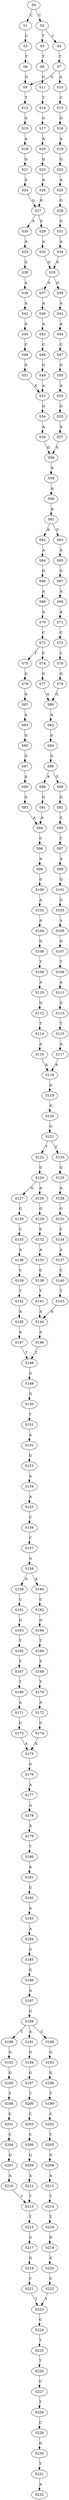 strict digraph  {
	S0 -> S1 [ label = C ];
	S0 -> S2 [ label = C ];
	S1 -> S3 [ label = C ];
	S2 -> S4 [ label = C ];
	S2 -> S5 [ label = T ];
	S3 -> S6 [ label = T ];
	S4 -> S7 [ label = T ];
	S5 -> S8 [ label = T ];
	S6 -> S9 [ label = G ];
	S7 -> S9 [ label = G ];
	S7 -> S10 [ label = A ];
	S8 -> S11 [ label = G ];
	S9 -> S12 [ label = T ];
	S10 -> S13 [ label = C ];
	S11 -> S14 [ label = T ];
	S12 -> S15 [ label = G ];
	S13 -> S16 [ label = G ];
	S14 -> S17 [ label = G ];
	S15 -> S18 [ label = A ];
	S16 -> S19 [ label = A ];
	S17 -> S20 [ label = A ];
	S18 -> S21 [ label = G ];
	S19 -> S22 [ label = G ];
	S20 -> S23 [ label = G ];
	S21 -> S24 [ label = A ];
	S22 -> S25 [ label = A ];
	S23 -> S26 [ label = A ];
	S24 -> S27 [ label = G ];
	S25 -> S28 [ label = G ];
	S26 -> S27 [ label = G ];
	S27 -> S29 [ label = G ];
	S27 -> S30 [ label = A ];
	S28 -> S31 [ label = G ];
	S29 -> S32 [ label = A ];
	S30 -> S33 [ label = A ];
	S31 -> S34 [ label = A ];
	S32 -> S35 [ label = G ];
	S33 -> S36 [ label = G ];
	S34 -> S35 [ label = G ];
	S35 -> S37 [ label = A ];
	S35 -> S38 [ label = G ];
	S36 -> S39 [ label = A ];
	S37 -> S40 [ label = A ];
	S38 -> S41 [ label = A ];
	S39 -> S42 [ label = A ];
	S40 -> S43 [ label = A ];
	S41 -> S44 [ label = A ];
	S42 -> S45 [ label = A ];
	S43 -> S46 [ label = C ];
	S44 -> S47 [ label = C ];
	S45 -> S48 [ label = C ];
	S46 -> S49 [ label = G ];
	S47 -> S50 [ label = G ];
	S48 -> S51 [ label = G ];
	S49 -> S52 [ label = A ];
	S50 -> S53 [ label = A ];
	S51 -> S52 [ label = A ];
	S52 -> S54 [ label = G ];
	S53 -> S55 [ label = G ];
	S54 -> S56 [ label = A ];
	S55 -> S57 [ label = A ];
	S56 -> S58 [ label = G ];
	S57 -> S58 [ label = G ];
	S58 -> S59 [ label = A ];
	S59 -> S60 [ label = A ];
	S60 -> S61 [ label = A ];
	S61 -> S62 [ label = A ];
	S61 -> S63 [ label = G ];
	S62 -> S64 [ label = A ];
	S63 -> S65 [ label = A ];
	S64 -> S66 [ label = G ];
	S65 -> S67 [ label = G ];
	S66 -> S68 [ label = A ];
	S67 -> S69 [ label = A ];
	S68 -> S70 [ label = A ];
	S69 -> S71 [ label = A ];
	S70 -> S72 [ label = C ];
	S71 -> S73 [ label = C ];
	S72 -> S74 [ label = C ];
	S72 -> S75 [ label = T ];
	S73 -> S76 [ label = C ];
	S74 -> S77 [ label = G ];
	S75 -> S78 [ label = G ];
	S76 -> S79 [ label = G ];
	S77 -> S80 [ label = G ];
	S78 -> S81 [ label = G ];
	S79 -> S80 [ label = G ];
	S80 -> S82 [ label = A ];
	S81 -> S83 [ label = A ];
	S82 -> S84 [ label = G ];
	S83 -> S85 [ label = G ];
	S84 -> S86 [ label = G ];
	S85 -> S87 [ label = G ];
	S86 -> S88 [ label = A ];
	S86 -> S89 [ label = G ];
	S87 -> S90 [ label = A ];
	S88 -> S91 [ label = G ];
	S89 -> S92 [ label = G ];
	S90 -> S93 [ label = G ];
	S91 -> S94 [ label = A ];
	S92 -> S95 [ label = C ];
	S93 -> S94 [ label = A ];
	S94 -> S96 [ label = C ];
	S95 -> S97 [ label = C ];
	S96 -> S98 [ label = A ];
	S97 -> S99 [ label = A ];
	S98 -> S100 [ label = G ];
	S99 -> S101 [ label = G ];
	S100 -> S102 [ label = A ];
	S101 -> S103 [ label = G ];
	S102 -> S104 [ label = A ];
	S103 -> S105 [ label = A ];
	S104 -> S106 [ label = G ];
	S105 -> S107 [ label = G ];
	S106 -> S108 [ label = T ];
	S107 -> S109 [ label = T ];
	S108 -> S110 [ label = A ];
	S109 -> S111 [ label = A ];
	S110 -> S112 [ label = G ];
	S111 -> S113 [ label = G ];
	S112 -> S114 [ label = T ];
	S113 -> S115 [ label = T ];
	S114 -> S116 [ label = A ];
	S115 -> S117 [ label = A ];
	S116 -> S118 [ label = A ];
	S117 -> S118 [ label = A ];
	S118 -> S119 [ label = A ];
	S119 -> S120 [ label = G ];
	S120 -> S121 [ label = G ];
	S121 -> S122 [ label = T ];
	S121 -> S123 [ label = C ];
	S122 -> S124 [ label = G ];
	S123 -> S125 [ label = G ];
	S124 -> S126 [ label = A ];
	S124 -> S127 [ label = G ];
	S125 -> S128 [ label = A ];
	S126 -> S129 [ label = G ];
	S127 -> S130 [ label = G ];
	S128 -> S131 [ label = G ];
	S129 -> S132 [ label = C ];
	S130 -> S133 [ label = C ];
	S131 -> S134 [ label = C ];
	S132 -> S135 [ label = A ];
	S133 -> S136 [ label = A ];
	S134 -> S137 [ label = A ];
	S135 -> S138 [ label = C ];
	S136 -> S139 [ label = C ];
	S137 -> S140 [ label = C ];
	S138 -> S141 [ label = T ];
	S139 -> S142 [ label = T ];
	S140 -> S143 [ label = T ];
	S141 -> S144 [ label = A ];
	S142 -> S145 [ label = A ];
	S143 -> S144 [ label = A ];
	S144 -> S146 [ label = A ];
	S145 -> S147 [ label = A ];
	S146 -> S148 [ label = T ];
	S147 -> S148 [ label = T ];
	S148 -> S149 [ label = G ];
	S149 -> S150 [ label = G ];
	S150 -> S151 [ label = T ];
	S151 -> S152 [ label = A ];
	S152 -> S153 [ label = G ];
	S153 -> S154 [ label = A ];
	S154 -> S155 [ label = A ];
	S155 -> S156 [ label = C ];
	S156 -> S157 [ label = C ];
	S157 -> S158 [ label = A ];
	S158 -> S159 [ label = G ];
	S158 -> S160 [ label = A ];
	S159 -> S161 [ label = C ];
	S160 -> S162 [ label = C ];
	S161 -> S163 [ label = G ];
	S162 -> S164 [ label = G ];
	S163 -> S165 [ label = T ];
	S164 -> S166 [ label = T ];
	S165 -> S167 [ label = T ];
	S166 -> S168 [ label = T ];
	S167 -> S169 [ label = T ];
	S168 -> S170 [ label = T ];
	S169 -> S171 [ label = A ];
	S170 -> S172 [ label = A ];
	S171 -> S173 [ label = C ];
	S172 -> S174 [ label = C ];
	S173 -> S175 [ label = A ];
	S174 -> S175 [ label = A ];
	S175 -> S176 [ label = G ];
	S176 -> S177 [ label = A ];
	S177 -> S178 [ label = A ];
	S178 -> S179 [ label = A ];
	S179 -> S180 [ label = T ];
	S180 -> S181 [ label = A ];
	S181 -> S182 [ label = G ];
	S182 -> S183 [ label = A ];
	S183 -> S184 [ label = A ];
	S184 -> S185 [ label = G ];
	S185 -> S186 [ label = G ];
	S186 -> S187 [ label = A ];
	S187 -> S188 [ label = G ];
	S188 -> S189 [ label = T ];
	S188 -> S190 [ label = C ];
	S188 -> S191 [ label = A ];
	S189 -> S192 [ label = G ];
	S190 -> S193 [ label = G ];
	S191 -> S194 [ label = G ];
	S192 -> S195 [ label = G ];
	S193 -> S196 [ label = G ];
	S194 -> S197 [ label = G ];
	S195 -> S198 [ label = T ];
	S196 -> S199 [ label = T ];
	S197 -> S200 [ label = T ];
	S198 -> S201 [ label = C ];
	S199 -> S202 [ label = C ];
	S200 -> S203 [ label = C ];
	S201 -> S204 [ label = C ];
	S202 -> S205 [ label = T ];
	S203 -> S206 [ label = C ];
	S204 -> S207 [ label = G ];
	S205 -> S208 [ label = G ];
	S206 -> S209 [ label = G ];
	S207 -> S210 [ label = A ];
	S208 -> S211 [ label = A ];
	S209 -> S212 [ label = A ];
	S210 -> S213 [ label = T ];
	S211 -> S214 [ label = T ];
	S212 -> S213 [ label = T ];
	S213 -> S215 [ label = T ];
	S214 -> S216 [ label = T ];
	S215 -> S217 [ label = G ];
	S216 -> S218 [ label = G ];
	S217 -> S219 [ label = G ];
	S218 -> S220 [ label = G ];
	S219 -> S221 [ label = C ];
	S220 -> S222 [ label = C ];
	S221 -> S223 [ label = T ];
	S222 -> S223 [ label = T ];
	S223 -> S224 [ label = C ];
	S224 -> S225 [ label = T ];
	S225 -> S226 [ label = T ];
	S226 -> S227 [ label = C ];
	S227 -> S228 [ label = T ];
	S228 -> S229 [ label = C ];
	S229 -> S230 [ label = G ];
	S230 -> S231 [ label = T ];
	S231 -> S232 [ label = A ];
}
